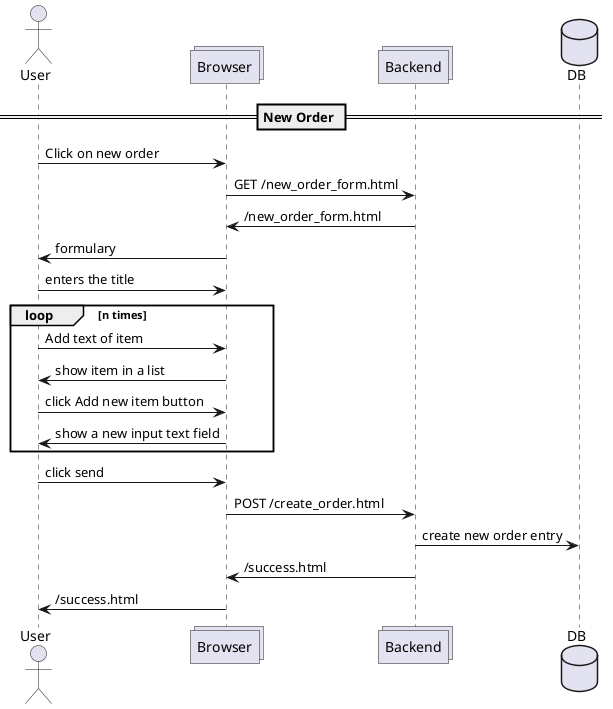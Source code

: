 @startuml
actor User
collections Browser
collections Backend
database DB

== New Order ==
User -> Browser : Click on new order
Browser -> Backend : GET /new_order_form.html
Backend -> Browser : /new_order_form.html
Browser -> User : formulary
User -> Browser : enters the title

loop n times
  User -> Browser : Add text of item
  Browser -> User : show item in a list
  User -> Browser : click Add new item button
  Browser -> User : show a new input text field
end

User -> Browser : click send
Browser -> Backend : POST /create_order.html
Backend -> DB : create new order entry
Backend -> Browser : /success.html
Browser -> User : /success.html

@enduml